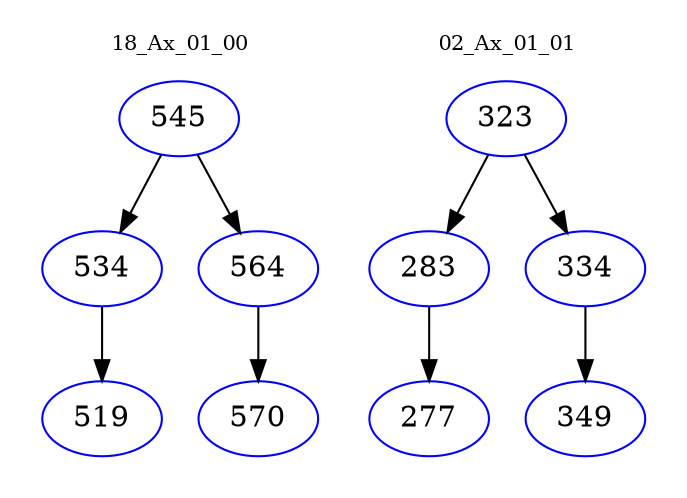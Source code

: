 digraph{
subgraph cluster_0 {
color = white
label = "18_Ax_01_00";
fontsize=10;
T0_545 [label="545", color="blue"]
T0_545 -> T0_534 [color="black"]
T0_534 [label="534", color="blue"]
T0_534 -> T0_519 [color="black"]
T0_519 [label="519", color="blue"]
T0_545 -> T0_564 [color="black"]
T0_564 [label="564", color="blue"]
T0_564 -> T0_570 [color="black"]
T0_570 [label="570", color="blue"]
}
subgraph cluster_1 {
color = white
label = "02_Ax_01_01";
fontsize=10;
T1_323 [label="323", color="blue"]
T1_323 -> T1_283 [color="black"]
T1_283 [label="283", color="blue"]
T1_283 -> T1_277 [color="black"]
T1_277 [label="277", color="blue"]
T1_323 -> T1_334 [color="black"]
T1_334 [label="334", color="blue"]
T1_334 -> T1_349 [color="black"]
T1_349 [label="349", color="blue"]
}
}
